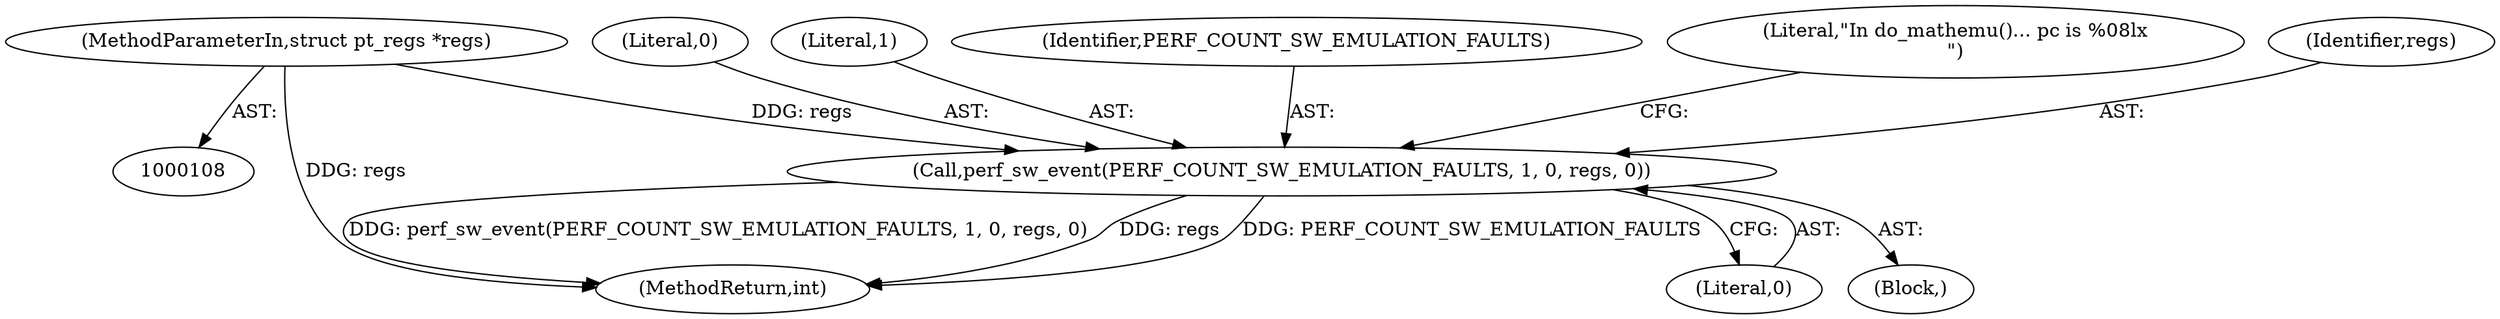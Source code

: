 digraph "0_linux_a8b0ca17b80e92faab46ee7179ba9e99ccb61233_41@pointer" {
"1000118" [label="(Call,perf_sw_event(PERF_COUNT_SW_EMULATION_FAULTS, 1, 0, regs, 0))"];
"1000109" [label="(MethodParameterIn,struct pt_regs *regs)"];
"1000121" [label="(Literal,0)"];
"1000109" [label="(MethodParameterIn,struct pt_regs *regs)"];
"1000120" [label="(Literal,1)"];
"1000111" [label="(Block,)"];
"1000119" [label="(Identifier,PERF_COUNT_SW_EMULATION_FAULTS)"];
"1000125" [label="(Literal,\"In do_mathemu()... pc is %08lx\n\")"];
"1000298" [label="(MethodReturn,int)"];
"1000123" [label="(Literal,0)"];
"1000122" [label="(Identifier,regs)"];
"1000118" [label="(Call,perf_sw_event(PERF_COUNT_SW_EMULATION_FAULTS, 1, 0, regs, 0))"];
"1000118" -> "1000111"  [label="AST: "];
"1000118" -> "1000123"  [label="CFG: "];
"1000119" -> "1000118"  [label="AST: "];
"1000120" -> "1000118"  [label="AST: "];
"1000121" -> "1000118"  [label="AST: "];
"1000122" -> "1000118"  [label="AST: "];
"1000123" -> "1000118"  [label="AST: "];
"1000125" -> "1000118"  [label="CFG: "];
"1000118" -> "1000298"  [label="DDG: perf_sw_event(PERF_COUNT_SW_EMULATION_FAULTS, 1, 0, regs, 0)"];
"1000118" -> "1000298"  [label="DDG: regs"];
"1000118" -> "1000298"  [label="DDG: PERF_COUNT_SW_EMULATION_FAULTS"];
"1000109" -> "1000118"  [label="DDG: regs"];
"1000109" -> "1000108"  [label="AST: "];
"1000109" -> "1000298"  [label="DDG: regs"];
}
